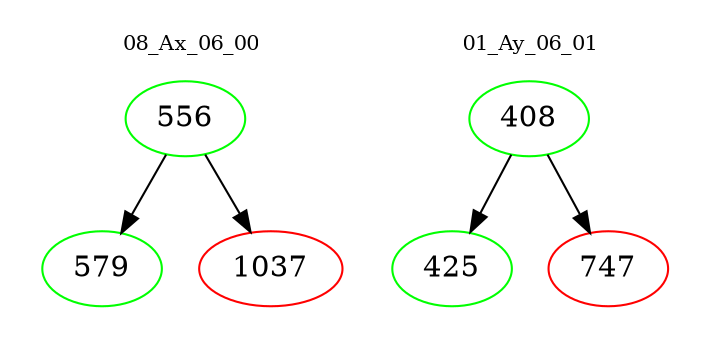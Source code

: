 digraph{
subgraph cluster_0 {
color = white
label = "08_Ax_06_00";
fontsize=10;
T0_556 [label="556", color="green"]
T0_556 -> T0_579 [color="black"]
T0_579 [label="579", color="green"]
T0_556 -> T0_1037 [color="black"]
T0_1037 [label="1037", color="red"]
}
subgraph cluster_1 {
color = white
label = "01_Ay_06_01";
fontsize=10;
T1_408 [label="408", color="green"]
T1_408 -> T1_425 [color="black"]
T1_425 [label="425", color="green"]
T1_408 -> T1_747 [color="black"]
T1_747 [label="747", color="red"]
}
}
